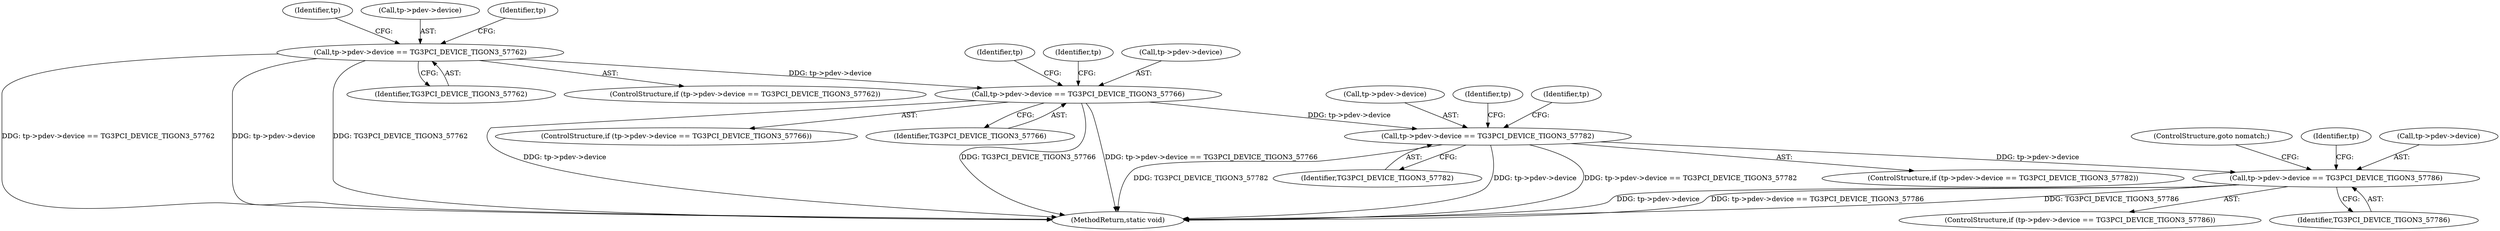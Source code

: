 digraph "0_linux_715230a44310a8cf66fbfb5a46f9a62a9b2de424@pointer" {
"1000570" [label="(Call,tp->pdev->device == TG3PCI_DEVICE_TIGON3_57786)"];
"1000556" [label="(Call,tp->pdev->device == TG3PCI_DEVICE_TIGON3_57782)"];
"1000542" [label="(Call,tp->pdev->device == TG3PCI_DEVICE_TIGON3_57766)"];
"1000528" [label="(Call,tp->pdev->device == TG3PCI_DEVICE_TIGON3_57762)"];
"1000528" [label="(Call,tp->pdev->device == TG3PCI_DEVICE_TIGON3_57762)"];
"1000556" [label="(Call,tp->pdev->device == TG3PCI_DEVICE_TIGON3_57782)"];
"1000555" [label="(ControlStructure,if (tp->pdev->device == TG3PCI_DEVICE_TIGON3_57782))"];
"1000537" [label="(Identifier,tp)"];
"1000559" [label="(Identifier,tp)"];
"1000583" [label="(ControlStructure,goto nomatch;)"];
"1000534" [label="(Identifier,TG3PCI_DEVICE_TIGON3_57762)"];
"1000562" [label="(Identifier,TG3PCI_DEVICE_TIGON3_57782)"];
"1000529" [label="(Call,tp->pdev->device)"];
"1000557" [label="(Call,tp->pdev->device)"];
"1000565" [label="(Identifier,tp)"];
"1000579" [label="(Identifier,tp)"];
"1000541" [label="(ControlStructure,if (tp->pdev->device == TG3PCI_DEVICE_TIGON3_57766))"];
"1000548" [label="(Identifier,TG3PCI_DEVICE_TIGON3_57766)"];
"1000545" [label="(Identifier,tp)"];
"1000527" [label="(ControlStructure,if (tp->pdev->device == TG3PCI_DEVICE_TIGON3_57762))"];
"1000570" [label="(Call,tp->pdev->device == TG3PCI_DEVICE_TIGON3_57786)"];
"1000604" [label="(MethodReturn,static void)"];
"1000542" [label="(Call,tp->pdev->device == TG3PCI_DEVICE_TIGON3_57766)"];
"1000573" [label="(Identifier,tp)"];
"1000569" [label="(ControlStructure,if (tp->pdev->device == TG3PCI_DEVICE_TIGON3_57786))"];
"1000551" [label="(Identifier,tp)"];
"1000543" [label="(Call,tp->pdev->device)"];
"1000571" [label="(Call,tp->pdev->device)"];
"1000576" [label="(Identifier,TG3PCI_DEVICE_TIGON3_57786)"];
"1000570" -> "1000569"  [label="AST: "];
"1000570" -> "1000576"  [label="CFG: "];
"1000571" -> "1000570"  [label="AST: "];
"1000576" -> "1000570"  [label="AST: "];
"1000579" -> "1000570"  [label="CFG: "];
"1000583" -> "1000570"  [label="CFG: "];
"1000570" -> "1000604"  [label="DDG: tp->pdev->device"];
"1000570" -> "1000604"  [label="DDG: tp->pdev->device == TG3PCI_DEVICE_TIGON3_57786"];
"1000570" -> "1000604"  [label="DDG: TG3PCI_DEVICE_TIGON3_57786"];
"1000556" -> "1000570"  [label="DDG: tp->pdev->device"];
"1000556" -> "1000555"  [label="AST: "];
"1000556" -> "1000562"  [label="CFG: "];
"1000557" -> "1000556"  [label="AST: "];
"1000562" -> "1000556"  [label="AST: "];
"1000565" -> "1000556"  [label="CFG: "];
"1000573" -> "1000556"  [label="CFG: "];
"1000556" -> "1000604"  [label="DDG: TG3PCI_DEVICE_TIGON3_57782"];
"1000556" -> "1000604"  [label="DDG: tp->pdev->device"];
"1000556" -> "1000604"  [label="DDG: tp->pdev->device == TG3PCI_DEVICE_TIGON3_57782"];
"1000542" -> "1000556"  [label="DDG: tp->pdev->device"];
"1000542" -> "1000541"  [label="AST: "];
"1000542" -> "1000548"  [label="CFG: "];
"1000543" -> "1000542"  [label="AST: "];
"1000548" -> "1000542"  [label="AST: "];
"1000551" -> "1000542"  [label="CFG: "];
"1000559" -> "1000542"  [label="CFG: "];
"1000542" -> "1000604"  [label="DDG: TG3PCI_DEVICE_TIGON3_57766"];
"1000542" -> "1000604"  [label="DDG: tp->pdev->device == TG3PCI_DEVICE_TIGON3_57766"];
"1000542" -> "1000604"  [label="DDG: tp->pdev->device"];
"1000528" -> "1000542"  [label="DDG: tp->pdev->device"];
"1000528" -> "1000527"  [label="AST: "];
"1000528" -> "1000534"  [label="CFG: "];
"1000529" -> "1000528"  [label="AST: "];
"1000534" -> "1000528"  [label="AST: "];
"1000537" -> "1000528"  [label="CFG: "];
"1000545" -> "1000528"  [label="CFG: "];
"1000528" -> "1000604"  [label="DDG: tp->pdev->device == TG3PCI_DEVICE_TIGON3_57762"];
"1000528" -> "1000604"  [label="DDG: tp->pdev->device"];
"1000528" -> "1000604"  [label="DDG: TG3PCI_DEVICE_TIGON3_57762"];
}
